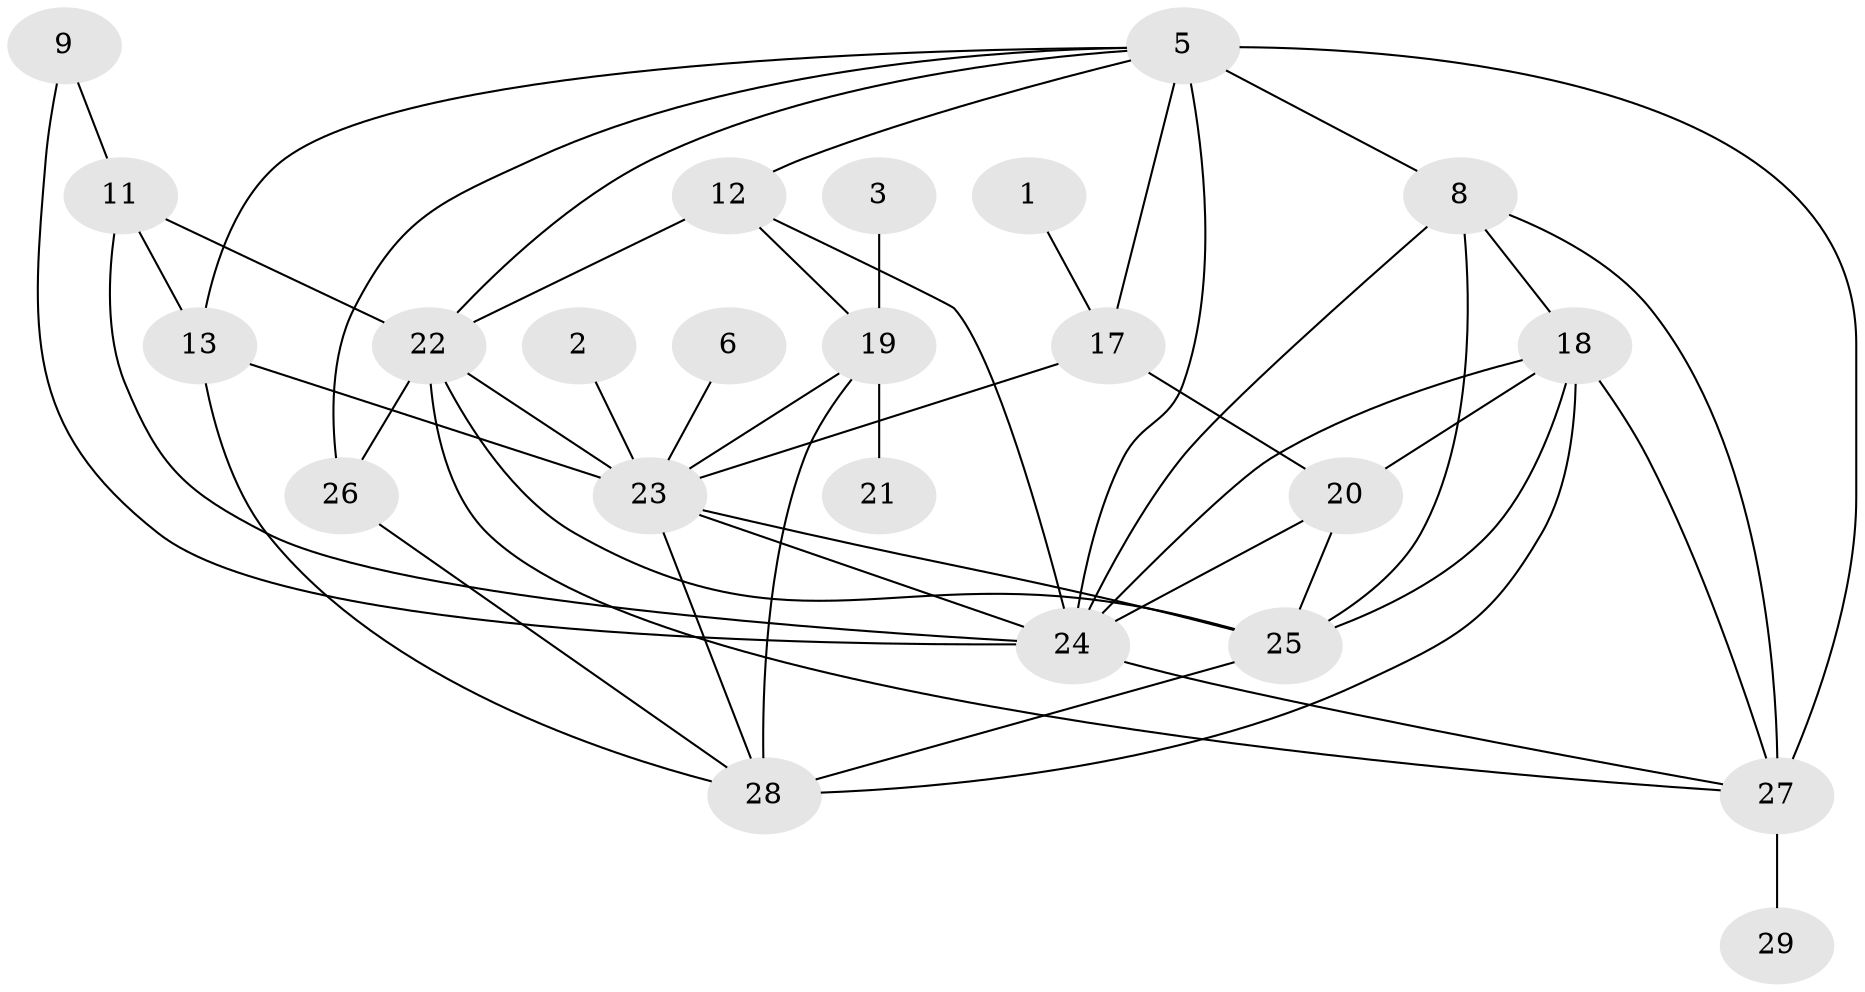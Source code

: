 // original degree distribution, {5: 0.08620689655172414, 1: 0.15517241379310345, 4: 0.20689655172413793, 7: 0.017241379310344827, 3: 0.29310344827586204, 6: 0.017241379310344827, 2: 0.13793103448275862, 0: 0.08620689655172414}
// Generated by graph-tools (version 1.1) at 2025/25/03/09/25 03:25:15]
// undirected, 23 vertices, 49 edges
graph export_dot {
graph [start="1"]
  node [color=gray90,style=filled];
  1;
  2;
  3;
  5;
  6;
  8;
  9;
  11;
  12;
  13;
  17;
  18;
  19;
  20;
  21;
  22;
  23;
  24;
  25;
  26;
  27;
  28;
  29;
  1 -- 17 [weight=1.0];
  2 -- 23 [weight=1.0];
  3 -- 19 [weight=1.0];
  5 -- 8 [weight=1.0];
  5 -- 12 [weight=1.0];
  5 -- 13 [weight=1.0];
  5 -- 17 [weight=1.0];
  5 -- 22 [weight=1.0];
  5 -- 24 [weight=1.0];
  5 -- 26 [weight=1.0];
  5 -- 27 [weight=3.0];
  6 -- 23 [weight=1.0];
  8 -- 18 [weight=1.0];
  8 -- 24 [weight=1.0];
  8 -- 25 [weight=1.0];
  8 -- 27 [weight=1.0];
  9 -- 11 [weight=1.0];
  9 -- 24 [weight=1.0];
  11 -- 13 [weight=1.0];
  11 -- 22 [weight=1.0];
  11 -- 24 [weight=1.0];
  12 -- 19 [weight=1.0];
  12 -- 22 [weight=1.0];
  12 -- 24 [weight=1.0];
  13 -- 23 [weight=1.0];
  13 -- 28 [weight=1.0];
  17 -- 20 [weight=1.0];
  17 -- 23 [weight=1.0];
  18 -- 20 [weight=1.0];
  18 -- 24 [weight=1.0];
  18 -- 25 [weight=1.0];
  18 -- 27 [weight=1.0];
  18 -- 28 [weight=2.0];
  19 -- 21 [weight=1.0];
  19 -- 23 [weight=1.0];
  19 -- 28 [weight=1.0];
  20 -- 24 [weight=1.0];
  20 -- 25 [weight=1.0];
  22 -- 23 [weight=1.0];
  22 -- 25 [weight=1.0];
  22 -- 26 [weight=1.0];
  22 -- 27 [weight=1.0];
  23 -- 24 [weight=1.0];
  23 -- 25 [weight=1.0];
  23 -- 28 [weight=1.0];
  24 -- 27 [weight=1.0];
  25 -- 28 [weight=1.0];
  26 -- 28 [weight=1.0];
  27 -- 29 [weight=1.0];
}
